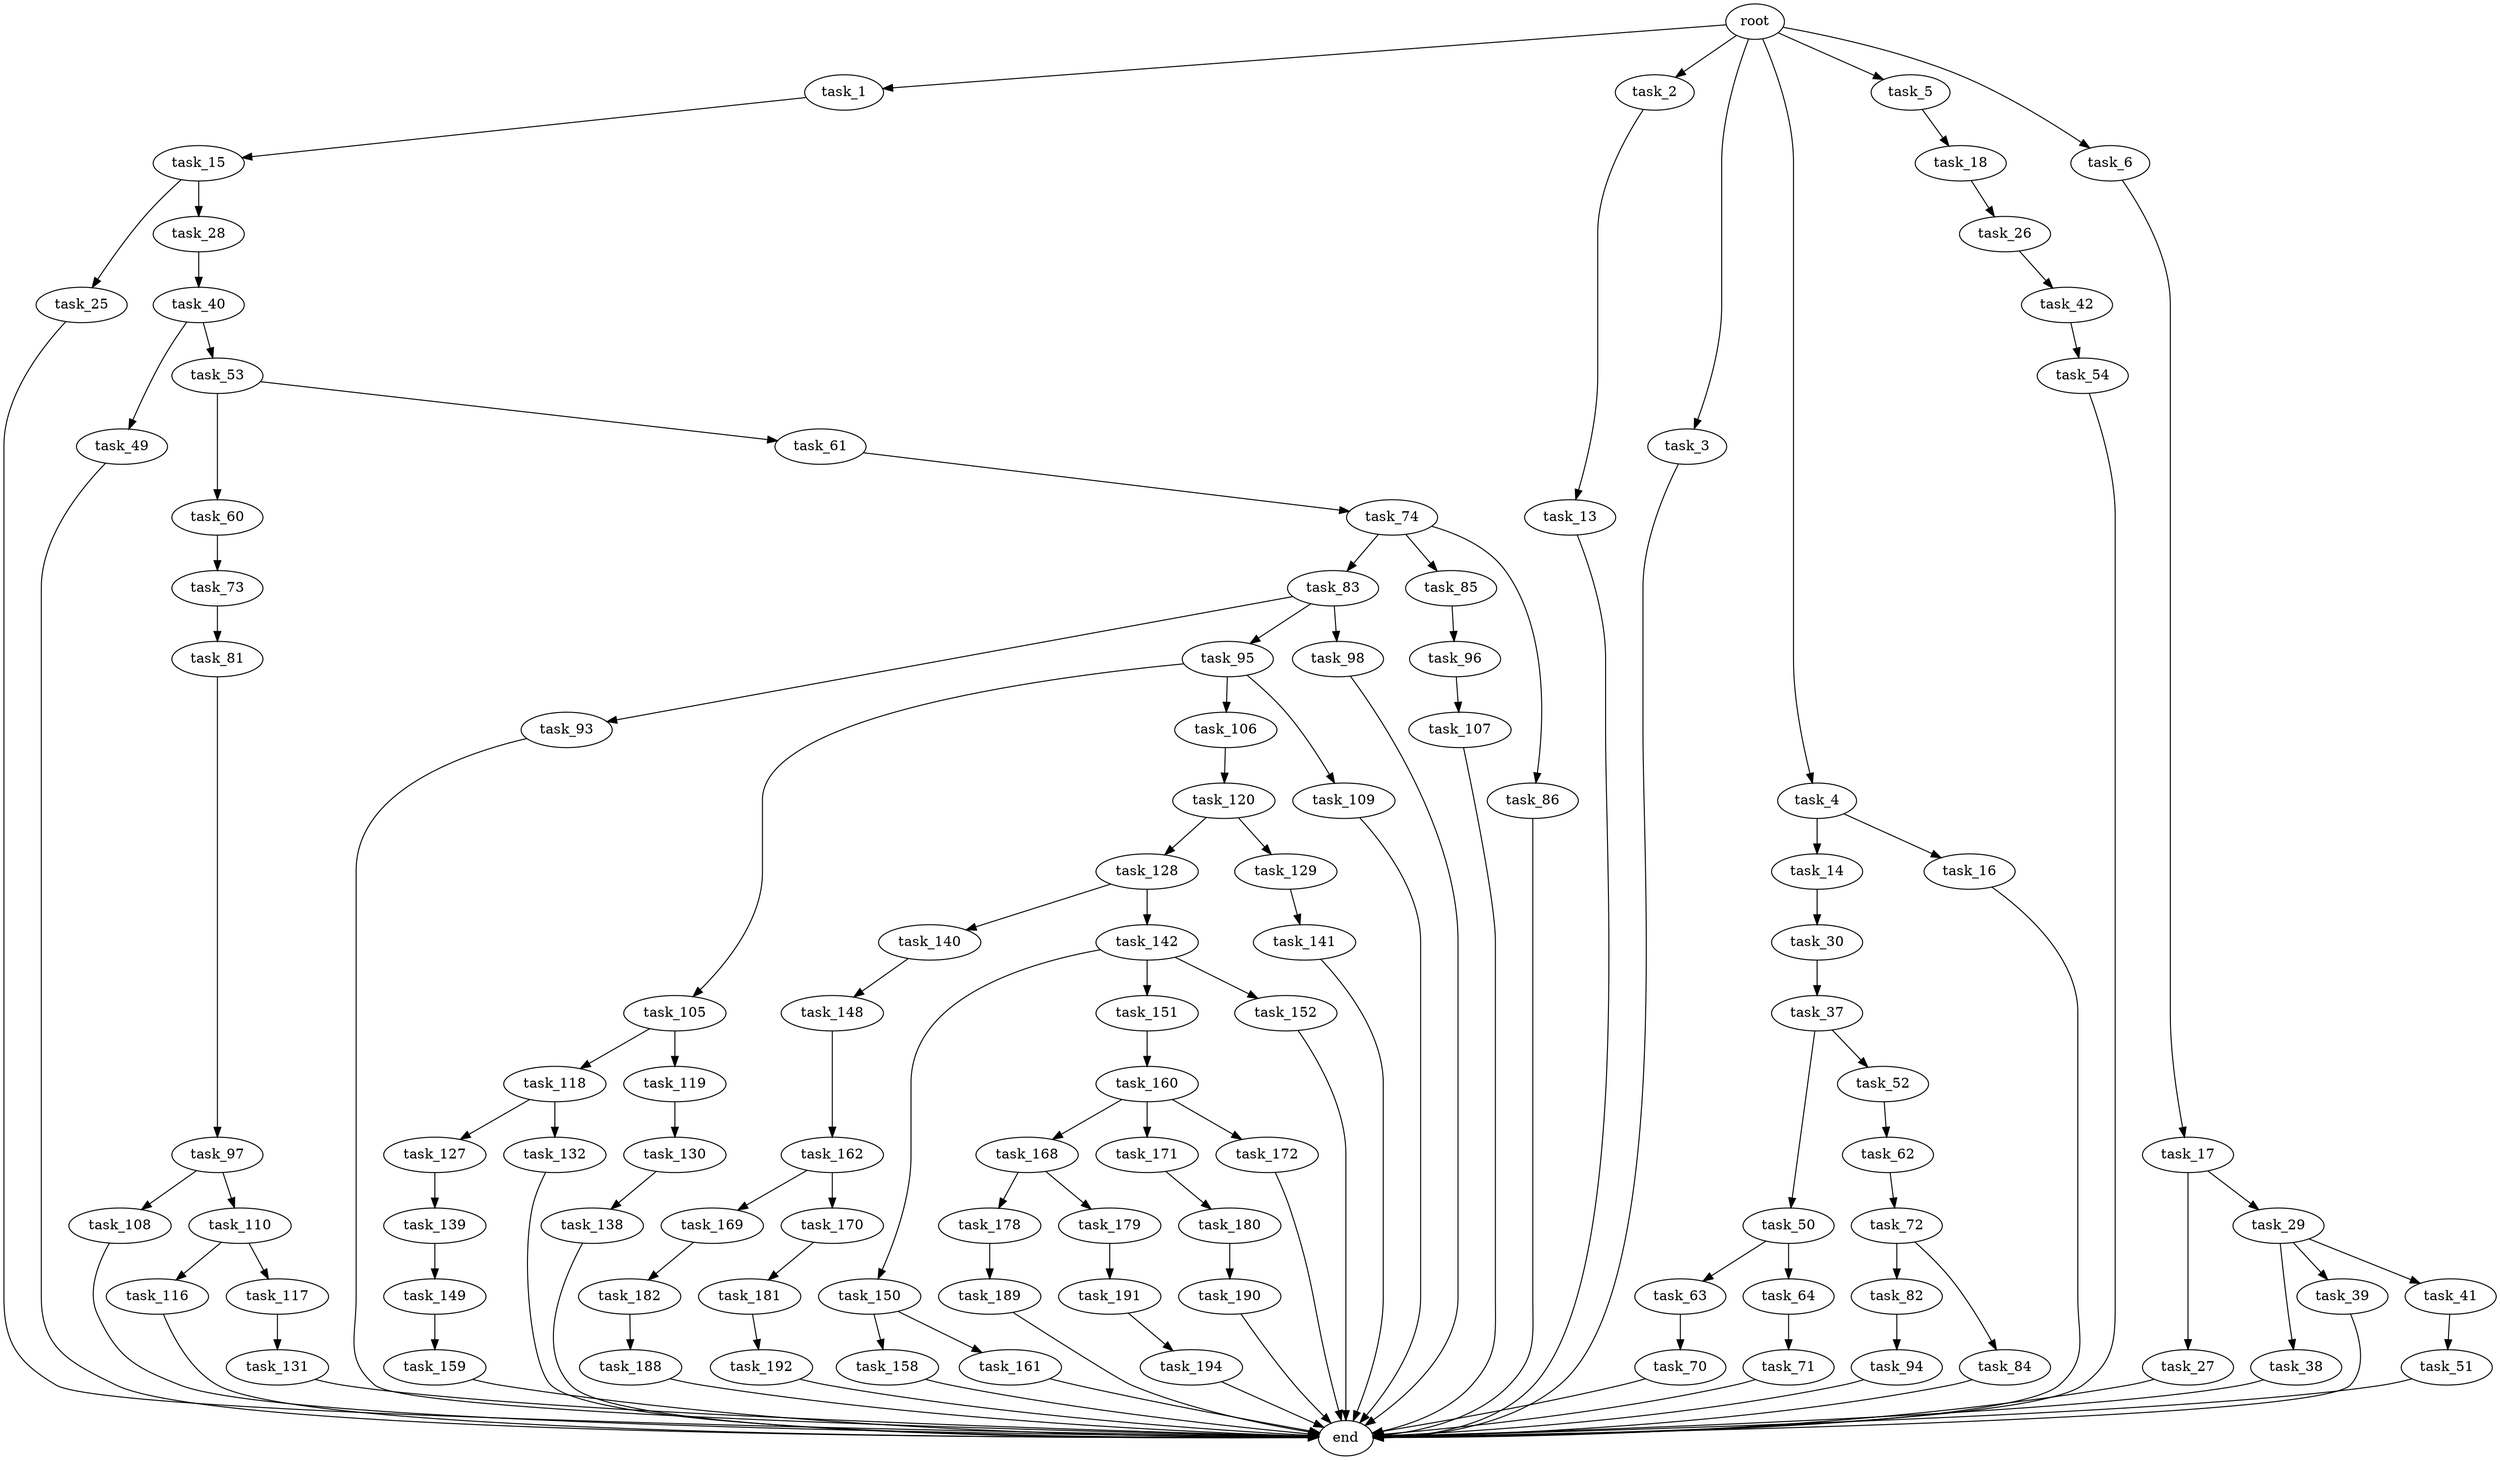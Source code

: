 digraph G {
  root [size="0.000000"];
  task_1 [size="7215482049.000000"];
  task_2 [size="782757789696.000000"];
  task_3 [size="68719476736.000000"];
  task_4 [size="782757789696.000000"];
  task_5 [size="68719476736.000000"];
  task_6 [size="780737336.000000"];
  task_13 [size="1145151024462.000000"];
  task_14 [size="163021797834.000000"];
  task_15 [size="305269858.000000"];
  task_16 [size="46211573700.000000"];
  task_17 [size="31331290917.000000"];
  task_18 [size="368293445632.000000"];
  task_25 [size="12881106433.000000"];
  task_26 [size="99020829975.000000"];
  task_27 [size="8376487219.000000"];
  task_28 [size="49952879239.000000"];
  task_29 [size="368293445632.000000"];
  task_30 [size="161832897755.000000"];
  task_37 [size="29069609345.000000"];
  task_38 [size="782757789696.000000"];
  task_39 [size="563778985232.000000"];
  task_40 [size="516449818279.000000"];
  task_41 [size="782757789696.000000"];
  task_42 [size="11023011642.000000"];
  task_49 [size="2747410659.000000"];
  task_50 [size="449467063712.000000"];
  task_51 [size="238264673173.000000"];
  task_52 [size="874206868631.000000"];
  task_53 [size="217167307109.000000"];
  task_54 [size="231393704165.000000"];
  task_60 [size="782757789696.000000"];
  task_61 [size="144026875217.000000"];
  task_62 [size="6622360480.000000"];
  task_63 [size="155893237427.000000"];
  task_64 [size="12267857547.000000"];
  task_70 [size="68719476736.000000"];
  task_71 [size="31628100513.000000"];
  task_72 [size="5925239543.000000"];
  task_73 [size="68719476736.000000"];
  task_74 [size="182243287485.000000"];
  task_81 [size="68719476736.000000"];
  task_82 [size="17675591461.000000"];
  task_83 [size="368293445632.000000"];
  task_84 [size="1073741824000.000000"];
  task_85 [size="838494738005.000000"];
  task_86 [size="6563850113.000000"];
  task_93 [size="549755813888.000000"];
  task_94 [size="116208439924.000000"];
  task_95 [size="9624253092.000000"];
  task_96 [size="6286745049.000000"];
  task_97 [size="374941689729.000000"];
  task_98 [size="301157412106.000000"];
  task_105 [size="214045071581.000000"];
  task_106 [size="134217728000.000000"];
  task_107 [size="8026664289.000000"];
  task_108 [size="174178151467.000000"];
  task_109 [size="807700019437.000000"];
  task_110 [size="5584243804.000000"];
  task_116 [size="134217728000.000000"];
  task_117 [size="1073741824000.000000"];
  task_118 [size="168736836801.000000"];
  task_119 [size="368293445632.000000"];
  task_120 [size="549755813888.000000"];
  task_127 [size="1180266482881.000000"];
  task_128 [size="134217728000.000000"];
  task_129 [size="264628932464.000000"];
  task_130 [size="34161369784.000000"];
  task_131 [size="8460936834.000000"];
  task_132 [size="231928233984.000000"];
  task_138 [size="186209507199.000000"];
  task_139 [size="368293445632.000000"];
  task_140 [size="973116522752.000000"];
  task_141 [size="368293445632.000000"];
  task_142 [size="549755813888.000000"];
  task_148 [size="28991029248.000000"];
  task_149 [size="1073741824000.000000"];
  task_150 [size="321565373136.000000"];
  task_151 [size="31277914721.000000"];
  task_152 [size="108219977681.000000"];
  task_158 [size="1394592531515.000000"];
  task_159 [size="23939571978.000000"];
  task_160 [size="632991248954.000000"];
  task_161 [size="12391332698.000000"];
  task_162 [size="368293445632.000000"];
  task_168 [size="32459107972.000000"];
  task_169 [size="8589934592.000000"];
  task_170 [size="18610115259.000000"];
  task_171 [size="485008442145.000000"];
  task_172 [size="162967992886.000000"];
  task_178 [size="549755813888.000000"];
  task_179 [size="28991029248.000000"];
  task_180 [size="134217728000.000000"];
  task_181 [size="2663126165.000000"];
  task_182 [size="8589934592.000000"];
  task_188 [size="229635180454.000000"];
  task_189 [size="15253674664.000000"];
  task_190 [size="750515091737.000000"];
  task_191 [size="582321122.000000"];
  task_192 [size="60767534543.000000"];
  task_194 [size="782757789696.000000"];
  end [size="0.000000"];

  root -> task_1 [size="1.000000"];
  root -> task_2 [size="1.000000"];
  root -> task_3 [size="1.000000"];
  root -> task_4 [size="1.000000"];
  root -> task_5 [size="1.000000"];
  root -> task_6 [size="1.000000"];
  task_1 -> task_15 [size="679477248.000000"];
  task_2 -> task_13 [size="679477248.000000"];
  task_3 -> end [size="1.000000"];
  task_4 -> task_14 [size="679477248.000000"];
  task_4 -> task_16 [size="679477248.000000"];
  task_5 -> task_18 [size="134217728.000000"];
  task_6 -> task_17 [size="75497472.000000"];
  task_13 -> end [size="1.000000"];
  task_14 -> task_30 [size="209715200.000000"];
  task_15 -> task_25 [size="33554432.000000"];
  task_15 -> task_28 [size="33554432.000000"];
  task_16 -> end [size="1.000000"];
  task_17 -> task_27 [size="75497472.000000"];
  task_17 -> task_29 [size="75497472.000000"];
  task_18 -> task_26 [size="411041792.000000"];
  task_25 -> end [size="1.000000"];
  task_26 -> task_42 [size="134217728.000000"];
  task_27 -> end [size="1.000000"];
  task_28 -> task_40 [size="838860800.000000"];
  task_29 -> task_38 [size="411041792.000000"];
  task_29 -> task_39 [size="411041792.000000"];
  task_29 -> task_41 [size="411041792.000000"];
  task_30 -> task_37 [size="411041792.000000"];
  task_37 -> task_50 [size="838860800.000000"];
  task_37 -> task_52 [size="838860800.000000"];
  task_38 -> end [size="1.000000"];
  task_39 -> end [size="1.000000"];
  task_40 -> task_49 [size="536870912.000000"];
  task_40 -> task_53 [size="536870912.000000"];
  task_41 -> task_51 [size="679477248.000000"];
  task_42 -> task_54 [size="33554432.000000"];
  task_49 -> end [size="1.000000"];
  task_50 -> task_63 [size="411041792.000000"];
  task_50 -> task_64 [size="411041792.000000"];
  task_51 -> end [size="1.000000"];
  task_52 -> task_62 [size="536870912.000000"];
  task_53 -> task_60 [size="209715200.000000"];
  task_53 -> task_61 [size="209715200.000000"];
  task_54 -> end [size="1.000000"];
  task_60 -> task_73 [size="679477248.000000"];
  task_61 -> task_74 [size="209715200.000000"];
  task_62 -> task_72 [size="536870912.000000"];
  task_63 -> task_70 [size="411041792.000000"];
  task_64 -> task_71 [size="209715200.000000"];
  task_70 -> end [size="1.000000"];
  task_71 -> end [size="1.000000"];
  task_72 -> task_82 [size="209715200.000000"];
  task_72 -> task_84 [size="209715200.000000"];
  task_73 -> task_81 [size="134217728.000000"];
  task_74 -> task_83 [size="536870912.000000"];
  task_74 -> task_85 [size="536870912.000000"];
  task_74 -> task_86 [size="536870912.000000"];
  task_81 -> task_97 [size="134217728.000000"];
  task_82 -> task_94 [size="536870912.000000"];
  task_83 -> task_93 [size="411041792.000000"];
  task_83 -> task_95 [size="411041792.000000"];
  task_83 -> task_98 [size="411041792.000000"];
  task_84 -> end [size="1.000000"];
  task_85 -> task_96 [size="536870912.000000"];
  task_86 -> end [size="1.000000"];
  task_93 -> end [size="1.000000"];
  task_94 -> end [size="1.000000"];
  task_95 -> task_105 [size="209715200.000000"];
  task_95 -> task_106 [size="209715200.000000"];
  task_95 -> task_109 [size="209715200.000000"];
  task_96 -> task_107 [size="679477248.000000"];
  task_97 -> task_108 [size="301989888.000000"];
  task_97 -> task_110 [size="301989888.000000"];
  task_98 -> end [size="1.000000"];
  task_105 -> task_118 [size="536870912.000000"];
  task_105 -> task_119 [size="536870912.000000"];
  task_106 -> task_120 [size="209715200.000000"];
  task_107 -> end [size="1.000000"];
  task_108 -> end [size="1.000000"];
  task_109 -> end [size="1.000000"];
  task_110 -> task_116 [size="134217728.000000"];
  task_110 -> task_117 [size="134217728.000000"];
  task_116 -> end [size="1.000000"];
  task_117 -> task_131 [size="838860800.000000"];
  task_118 -> task_127 [size="134217728.000000"];
  task_118 -> task_132 [size="134217728.000000"];
  task_119 -> task_130 [size="411041792.000000"];
  task_120 -> task_128 [size="536870912.000000"];
  task_120 -> task_129 [size="536870912.000000"];
  task_127 -> task_139 [size="838860800.000000"];
  task_128 -> task_140 [size="209715200.000000"];
  task_128 -> task_142 [size="209715200.000000"];
  task_129 -> task_141 [size="536870912.000000"];
  task_130 -> task_138 [size="33554432.000000"];
  task_131 -> end [size="1.000000"];
  task_132 -> end [size="1.000000"];
  task_138 -> end [size="1.000000"];
  task_139 -> task_149 [size="411041792.000000"];
  task_140 -> task_148 [size="838860800.000000"];
  task_141 -> end [size="1.000000"];
  task_142 -> task_150 [size="536870912.000000"];
  task_142 -> task_151 [size="536870912.000000"];
  task_142 -> task_152 [size="536870912.000000"];
  task_148 -> task_162 [size="75497472.000000"];
  task_149 -> task_159 [size="838860800.000000"];
  task_150 -> task_158 [size="679477248.000000"];
  task_150 -> task_161 [size="679477248.000000"];
  task_151 -> task_160 [size="134217728.000000"];
  task_152 -> end [size="1.000000"];
  task_158 -> end [size="1.000000"];
  task_159 -> end [size="1.000000"];
  task_160 -> task_168 [size="411041792.000000"];
  task_160 -> task_171 [size="411041792.000000"];
  task_160 -> task_172 [size="411041792.000000"];
  task_161 -> end [size="1.000000"];
  task_162 -> task_169 [size="411041792.000000"];
  task_162 -> task_170 [size="411041792.000000"];
  task_168 -> task_178 [size="536870912.000000"];
  task_168 -> task_179 [size="536870912.000000"];
  task_169 -> task_182 [size="33554432.000000"];
  task_170 -> task_181 [size="301989888.000000"];
  task_171 -> task_180 [size="301989888.000000"];
  task_172 -> end [size="1.000000"];
  task_178 -> task_189 [size="536870912.000000"];
  task_179 -> task_191 [size="75497472.000000"];
  task_180 -> task_190 [size="209715200.000000"];
  task_181 -> task_192 [size="75497472.000000"];
  task_182 -> task_188 [size="33554432.000000"];
  task_188 -> end [size="1.000000"];
  task_189 -> end [size="1.000000"];
  task_190 -> end [size="1.000000"];
  task_191 -> task_194 [size="33554432.000000"];
  task_192 -> end [size="1.000000"];
  task_194 -> end [size="1.000000"];
}
